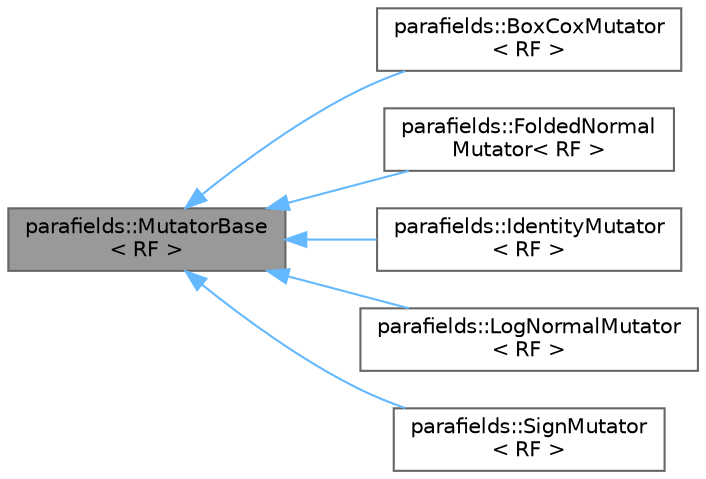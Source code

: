 digraph "parafields::MutatorBase&lt; RF &gt;"
{
 // LATEX_PDF_SIZE
  bgcolor="transparent";
  edge [fontname=Helvetica,fontsize=10,labelfontname=Helvetica,labelfontsize=10];
  node [fontname=Helvetica,fontsize=10,shape=box,height=0.2,width=0.4];
  rankdir="LR";
  Node1 [id="Node000001",label="parafields::MutatorBase\l\< RF \>",height=0.2,width=0.4,color="gray40", fillcolor="grey60", style="filled", fontcolor="black",tooltip="Abstract base class for value transformations."];
  Node1 -> Node2 [id="edge1_Node000001_Node000002",dir="back",color="steelblue1",style="solid",tooltip=" "];
  Node2 [id="Node000002",label="parafields::BoxCoxMutator\l\< RF \>",height=0.2,width=0.4,color="gray40", fillcolor="white", style="filled",URL="$a01057.html",tooltip="Applies the Box-Cox transformation to the data values."];
  Node1 -> Node3 [id="edge2_Node000001_Node000003",dir="back",color="steelblue1",style="solid",tooltip=" "];
  Node3 [id="Node000003",label="parafields::FoldedNormal\lMutator\< RF \>",height=0.2,width=0.4,color="gray40", fillcolor="white", style="filled",URL="$a01049.html",tooltip="Absolute value function mutator for folded normal fields."];
  Node1 -> Node4 [id="edge3_Node000001_Node000004",dir="back",color="steelblue1",style="solid",tooltip=" "];
  Node4 [id="Node000004",label="parafields::IdentityMutator\l\< RF \>",height=0.2,width=0.4,color="gray40", fillcolor="white", style="filled",URL="$a01041.html",tooltip="Default Identity mutator that leaves its argument unchanged."];
  Node1 -> Node5 [id="edge4_Node000001_Node000005",dir="back",color="steelblue1",style="solid",tooltip=" "];
  Node5 [id="Node000005",label="parafields::LogNormalMutator\l\< RF \>",height=0.2,width=0.4,color="gray40", fillcolor="white", style="filled",URL="$a01045.html",tooltip="Exponential function mutator for log-normal fields."];
  Node1 -> Node6 [id="edge5_Node000001_Node000006",dir="back",color="steelblue1",style="solid",tooltip=" "];
  Node6 [id="Node000006",label="parafields::SignMutator\l\< RF \>",height=0.2,width=0.4,color="gray40", fillcolor="white", style="filled",URL="$a01053.html",tooltip="Replaces value with its sign (-1 for negative, +1 for nonnegative)"];
}
